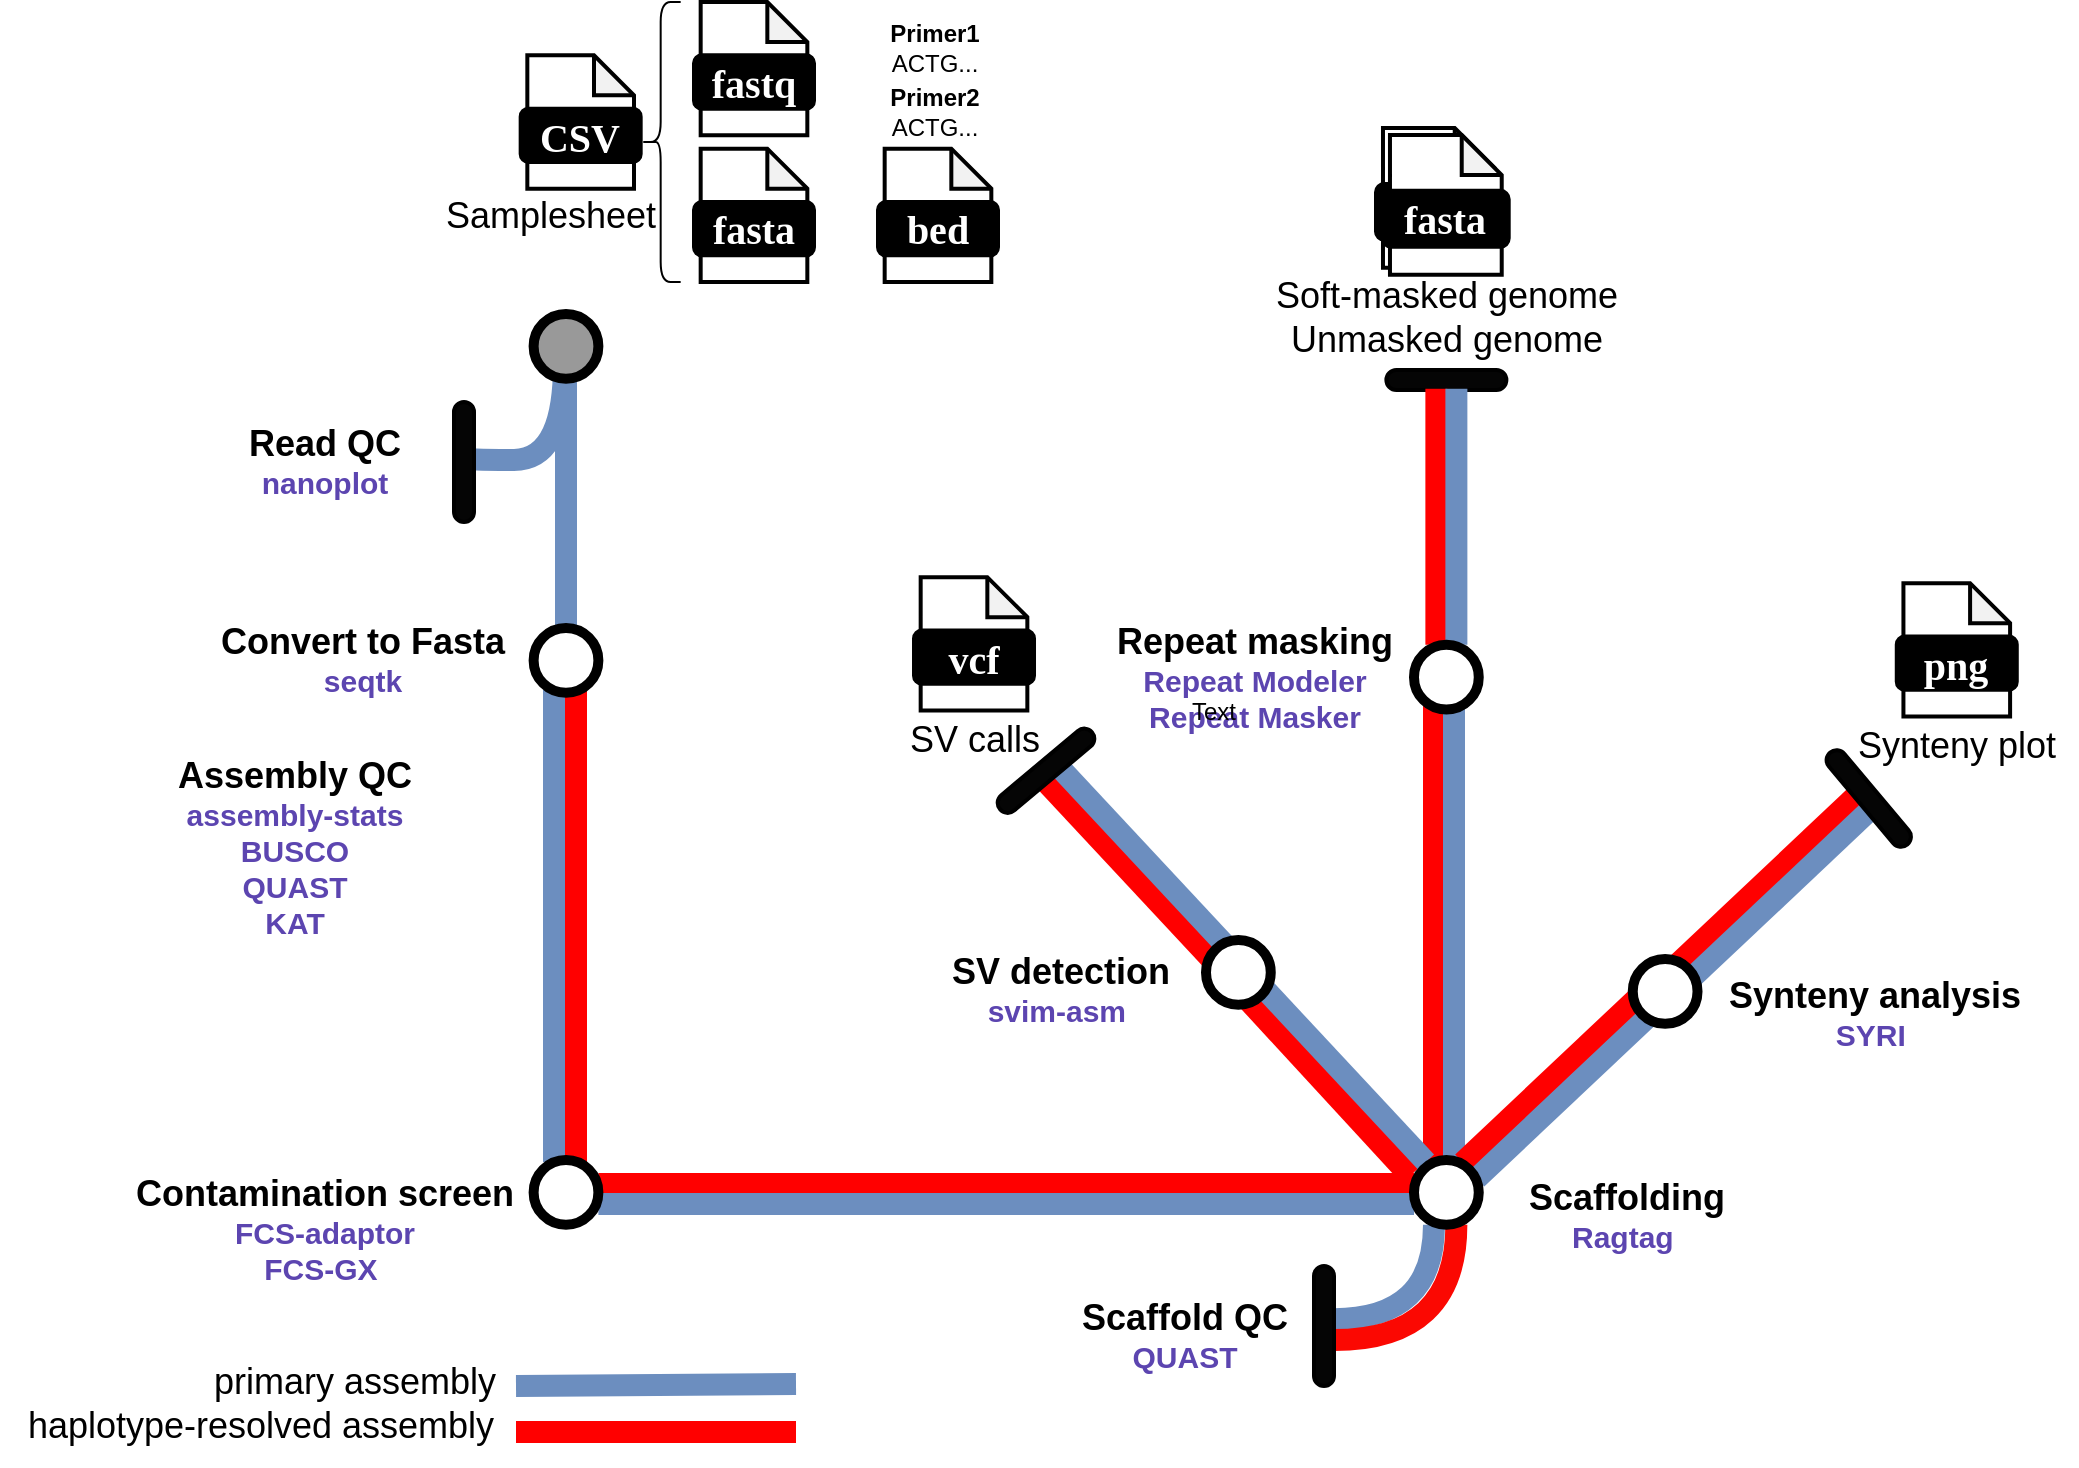 <mxfile version="24.8.6">
  <diagram name="Page-1" id="P_uiMSj8lN0pYwHUzH4j">
    <mxGraphModel dx="2098" dy="773" grid="1" gridSize="10" guides="1" tooltips="1" connect="1" arrows="1" fold="1" page="1" pageScale="1" pageWidth="850" pageHeight="1100" math="0" shadow="0">
      <root>
        <mxCell id="0" />
        <mxCell id="1" parent="0" />
        <mxCell id="v0_ueVVMDbjKfursdaX1-1" value="&lt;span style=&quot;font-size: 18px;&quot;&gt;&lt;b&gt;Convert to Fasta&lt;/b&gt;&lt;/span&gt;&lt;div&gt;&lt;b style=&quot;&quot;&gt;&lt;font color=&quot;#5c45b0&quot; style=&quot;font-size: 15px;&quot;&gt;seqtk&lt;/font&gt;&lt;/b&gt;&lt;/div&gt;" style="text;html=1;align=center;verticalAlign=middle;resizable=0;points=[];autosize=1;strokeColor=none;fillColor=none;" vertex="1" parent="1">
          <mxGeometry x="-91.19" y="424.19" width="170" height="50" as="geometry" />
        </mxCell>
        <mxCell id="v0_ueVVMDbjKfursdaX1-2" value="" style="endArrow=none;html=1;rounded=1;strokeWidth=11;fontSize=12;startSize=8;endSize=8;curved=1;exitX=0.5;exitY=1;exitDx=0;exitDy=0;fillColor=#dae8fc;strokeColor=#6c8ebf;movable=1;resizable=1;rotatable=1;deletable=1;editable=1;locked=0;connectable=1;" edge="1" parent="1">
          <mxGeometry width="50" height="50" relative="1" as="geometry">
            <mxPoint x="71" y="812" as="sourcePoint" />
            <mxPoint x="211" y="811" as="targetPoint" />
          </mxGeometry>
        </mxCell>
        <mxCell id="v0_ueVVMDbjKfursdaX1-3" value="" style="endArrow=none;html=1;rounded=1;strokeWidth=11;fontSize=12;startSize=8;endSize=8;curved=1;fillColor=#dae8fc;strokeColor=#FF0000;" edge="1" parent="1">
          <mxGeometry width="50" height="50" relative="1" as="geometry">
            <mxPoint x="211" y="835" as="sourcePoint" />
            <mxPoint x="71" y="835" as="targetPoint" />
          </mxGeometry>
        </mxCell>
        <mxCell id="v0_ueVVMDbjKfursdaX1-4" value="&lt;span style=&quot;font-size: 18px;&quot;&gt;primary assembly&lt;/span&gt;" style="text;html=1;align=center;verticalAlign=middle;resizable=0;points=[];autosize=1;strokeColor=none;fillColor=none;" vertex="1" parent="1">
          <mxGeometry x="-90" y="790" width="160" height="40" as="geometry" />
        </mxCell>
        <mxCell id="v0_ueVVMDbjKfursdaX1-5" value="&lt;span style=&quot;font-size: 18px;&quot;&gt;haplotype-resolved assembly&lt;/span&gt;" style="text;html=1;align=center;verticalAlign=middle;resizable=0;points=[];autosize=1;strokeColor=none;fillColor=none;container=0;flipH=0;" vertex="1" parent="1">
          <mxGeometry x="-187" y="812" width="260" height="40" as="geometry" />
        </mxCell>
        <mxCell id="v0_ueVVMDbjKfursdaX1-7" value="&lt;span style=&quot;font-size: 18px;&quot;&gt;&lt;b&gt;Assembly QC&lt;/b&gt;&lt;/span&gt;&lt;div&gt;&lt;b style=&quot;&quot;&gt;&lt;font color=&quot;#5c45b0&quot; style=&quot;font-size: 15px;&quot;&gt;assembly-stats&lt;/font&gt;&lt;/b&gt;&lt;/div&gt;&lt;div&gt;&lt;b style=&quot;&quot;&gt;&lt;font color=&quot;#5c45b0&quot; style=&quot;font-size: 15px;&quot;&gt;BUSCO&lt;/font&gt;&lt;/b&gt;&lt;/div&gt;&lt;div&gt;&lt;font color=&quot;#5c45b0&quot;&gt;&lt;span style=&quot;font-size: 15px;&quot;&gt;&lt;b&gt;QUAST&lt;/b&gt;&lt;/span&gt;&lt;/font&gt;&lt;/div&gt;&lt;div&gt;&lt;font color=&quot;#5c45b0&quot;&gt;&lt;span style=&quot;font-size: 15px;&quot;&gt;&lt;b&gt;KAT&lt;/b&gt;&lt;/span&gt;&lt;/font&gt;&lt;/div&gt;" style="text;html=1;align=center;verticalAlign=middle;resizable=0;points=[];autosize=1;strokeColor=none;fillColor=none;" vertex="1" parent="1">
          <mxGeometry x="-110" y="487.5" width="140" height="110" as="geometry" />
        </mxCell>
        <mxCell id="v0_ueVVMDbjKfursdaX1-8" value="" style="endArrow=none;html=1;rounded=1;strokeWidth=11;fontSize=12;startSize=8;endSize=8;curved=1;exitX=0.5;exitY=1;exitDx=0;exitDy=0;fillColor=#dae8fc;strokeColor=#6c8ebf;edgeStyle=orthogonalEdgeStyle;entryX=1;entryY=0.28;entryDx=0;entryDy=0;entryPerimeter=0;" edge="1" parent="1">
          <mxGeometry width="50" height="50" relative="1" as="geometry">
            <mxPoint x="95.0" y="300.81" as="sourcePoint" />
            <mxPoint x="45" y="348" as="targetPoint" />
            <Array as="points">
              <mxPoint x="95" y="349" />
            </Array>
          </mxGeometry>
        </mxCell>
        <mxCell id="v0_ueVVMDbjKfursdaX1-9" value="" style="rounded=1;whiteSpace=wrap;html=1;strokeWidth=2;arcSize=50;fillColor=#050505;" vertex="1" parent="1">
          <mxGeometry x="40" y="320" width="10" height="60" as="geometry" />
        </mxCell>
        <mxCell id="v0_ueVVMDbjKfursdaX1-10" value="&lt;span style=&quot;font-size: 18px;&quot;&gt;&lt;b&gt;Read QC&lt;/b&gt;&lt;/span&gt;&lt;br&gt;&lt;div&gt;&lt;font color=&quot;#5c45b0&quot;&gt;&lt;span style=&quot;font-size: 15px;&quot;&gt;&lt;b&gt;nanoplot&lt;/b&gt;&lt;/span&gt;&lt;/font&gt;&lt;/div&gt;" style="text;html=1;align=center;verticalAlign=middle;resizable=0;points=[];autosize=1;strokeColor=none;fillColor=none;" vertex="1" parent="1">
          <mxGeometry x="-75" y="325" width="100" height="50" as="geometry" />
        </mxCell>
        <mxCell id="v0_ueVVMDbjKfursdaX1-11" value="&lt;span style=&quot;font-size: 18px;&quot;&gt;&lt;b&gt;Contamination screen&lt;/b&gt;&lt;/span&gt;&lt;br&gt;&lt;div&gt;&lt;b style=&quot;&quot;&gt;&lt;font color=&quot;#5c45b0&quot; style=&quot;font-size: 15px;&quot;&gt;FCS-adaptor&lt;/font&gt;&lt;/b&gt;&lt;/div&gt;&lt;div&gt;&lt;b style=&quot;&quot;&gt;&lt;font color=&quot;#5c45b0&quot; style=&quot;font-size: 15px;&quot;&gt;FCS-GX&amp;nbsp;&lt;/font&gt;&lt;/b&gt;&lt;/div&gt;" style="text;html=1;align=center;verticalAlign=middle;resizable=0;points=[];autosize=1;strokeColor=none;fillColor=none;" vertex="1" parent="1">
          <mxGeometry x="-130.19" y="699" width="210" height="70" as="geometry" />
        </mxCell>
        <mxCell id="v0_ueVVMDbjKfursdaX1-13" value="&lt;span style=&quot;font-size: 18px;&quot;&gt;&lt;b&gt;Scaffolding&lt;/b&gt;&lt;/span&gt;&lt;br&gt;&lt;div&gt;&lt;b style=&quot;background-color: initial;&quot;&gt;&lt;font color=&quot;#5c45b0&quot; style=&quot;font-size: 15px;&quot;&gt;Ragtag&amp;nbsp;&lt;/font&gt;&lt;/b&gt;&lt;/div&gt;" style="text;html=1;align=center;verticalAlign=middle;resizable=0;points=[];autosize=1;strokeColor=none;fillColor=none;" vertex="1" parent="1">
          <mxGeometry x="566.35" y="702" width="120" height="50" as="geometry" />
        </mxCell>
        <mxCell id="v0_ueVVMDbjKfursdaX1-14" value="" style="endArrow=none;html=1;rounded=1;strokeWidth=11;fontSize=12;startSize=8;endSize=8;curved=1;exitX=0.5;exitY=1;exitDx=0;exitDy=0;fillColor=#dae8fc;strokeColor=#6c8ebf;edgeStyle=orthogonalEdgeStyle;entryX=1;entryY=0.28;entryDx=0;entryDy=0;entryPerimeter=0;" edge="1" parent="1">
          <mxGeometry width="50" height="50" relative="1" as="geometry">
            <mxPoint x="530.0" y="731.38" as="sourcePoint" />
            <mxPoint x="480" y="778.57" as="targetPoint" />
            <Array as="points">
              <mxPoint x="530" y="779.57" />
            </Array>
          </mxGeometry>
        </mxCell>
        <mxCell id="v0_ueVVMDbjKfursdaX1-15" value="" style="endArrow=none;html=1;rounded=1;strokeWidth=11;fontSize=12;startSize=8;endSize=8;curved=1;exitX=0.5;exitY=1;exitDx=0;exitDy=0;fillColor=#dae8fc;strokeColor=#fb0802;edgeStyle=orthogonalEdgeStyle;" edge="1" parent="1">
          <mxGeometry width="50" height="50" relative="1" as="geometry">
            <mxPoint x="541.18" y="731.38" as="sourcePoint" />
            <mxPoint x="480" y="789" as="targetPoint" />
            <Array as="points">
              <mxPoint x="541" y="789" />
            </Array>
          </mxGeometry>
        </mxCell>
        <mxCell id="v0_ueVVMDbjKfursdaX1-16" value="" style="rounded=1;whiteSpace=wrap;html=1;strokeWidth=2;arcSize=50;fillColor=#050505;" vertex="1" parent="1">
          <mxGeometry x="470" y="752" width="10" height="60" as="geometry" />
        </mxCell>
        <mxCell id="v0_ueVVMDbjKfursdaX1-17" value="&lt;span style=&quot;font-size: 18px;&quot;&gt;&lt;b&gt;Scaffold QC&lt;/b&gt;&lt;/span&gt;&lt;br&gt;&lt;div&gt;&lt;font color=&quot;#5c45b0&quot;&gt;&lt;span style=&quot;font-size: 15px;&quot;&gt;&lt;b&gt;QUAST&lt;/b&gt;&lt;/span&gt;&lt;/font&gt;&lt;/div&gt;" style="text;html=1;align=center;verticalAlign=middle;resizable=0;points=[];autosize=1;strokeColor=none;fillColor=none;" vertex="1" parent="1">
          <mxGeometry x="340" y="762" width="130" height="50" as="geometry" />
        </mxCell>
        <mxCell id="v0_ueVVMDbjKfursdaX1-18" value="" style="endArrow=none;html=1;rounded=1;strokeWidth=11;fontSize=12;startSize=8;endSize=8;curved=1;exitX=0.5;exitY=1;exitDx=0;exitDy=0;fillColor=#dae8fc;strokeColor=#6c8ebf;" edge="1" parent="1" target="v0_ueVVMDbjKfursdaX1-75">
          <mxGeometry width="50" height="50" relative="1" as="geometry">
            <mxPoint x="96.0" y="300" as="sourcePoint" />
            <mxPoint x="96" y="640" as="targetPoint" />
          </mxGeometry>
        </mxCell>
        <mxCell id="v0_ueVVMDbjKfursdaX1-19" value="" style="endArrow=none;html=1;rounded=1;strokeWidth=11;fontSize=12;startSize=8;endSize=8;curved=1;exitX=0.5;exitY=1;exitDx=0;exitDy=0;fillColor=#dae8fc;strokeColor=#FF0000;" edge="1" parent="1">
          <mxGeometry width="50" height="50" relative="1" as="geometry">
            <mxPoint x="112.19" y="711" as="sourcePoint" />
            <mxPoint x="520" y="711" as="targetPoint" />
          </mxGeometry>
        </mxCell>
        <mxCell id="v0_ueVVMDbjKfursdaX1-20" value="" style="endArrow=none;html=1;rounded=1;strokeWidth=11;fontSize=12;startSize=8;endSize=8;curved=1;exitX=0.5;exitY=1;exitDx=0;exitDy=0;fillColor=#dae8fc;strokeColor=#6c8ebf;" edge="1" parent="1">
          <mxGeometry width="50" height="50" relative="1" as="geometry">
            <mxPoint x="112.19" y="721" as="sourcePoint" />
            <mxPoint x="520" y="721" as="targetPoint" />
          </mxGeometry>
        </mxCell>
        <mxCell id="v0_ueVVMDbjKfursdaX1-21" value="" style="group" vertex="1" connectable="0" parent="1">
          <mxGeometry x="60" y="120" width="160" height="140" as="geometry" />
        </mxCell>
        <mxCell id="v0_ueVVMDbjKfursdaX1-22" value="" style="group" vertex="1" connectable="0" parent="v0_ueVVMDbjKfursdaX1-21">
          <mxGeometry x="13.333" y="26.667" width="60" height="66.667" as="geometry" />
        </mxCell>
        <mxCell id="v0_ueVVMDbjKfursdaX1-23" value="" style="shape=note;whiteSpace=wrap;html=1;backgroundOutline=1;darkOpacity=0.05;rounded=1;size=20;strokeWidth=2;" vertex="1" parent="v0_ueVVMDbjKfursdaX1-22">
          <mxGeometry x="3.333" width="53.333" height="66.667" as="geometry" />
        </mxCell>
        <mxCell id="v0_ueVVMDbjKfursdaX1-24" value="&lt;font data-font-src=&quot;https://fonts.googleapis.com/css?family=Maven+Pro&quot; face=&quot;Maven Pro&quot; color=&quot;#ffffff&quot;&gt;&lt;b&gt;&lt;font style=&quot;font-size: 20px;&quot;&gt;CSV&lt;/font&gt;&lt;/b&gt;&lt;/font&gt;" style="rounded=1;whiteSpace=wrap;html=1;strokeWidth=2;fillColor=#000000;" vertex="1" parent="v0_ueVVMDbjKfursdaX1-22">
          <mxGeometry y="26.667" width="60" height="26.667" as="geometry" />
        </mxCell>
        <mxCell id="v0_ueVVMDbjKfursdaX1-25" value="&lt;font style=&quot;font-size: 18px;&quot; face=&quot;Helvetica&quot;&gt;Samplesheet&lt;/font&gt;" style="text;html=1;align=center;verticalAlign=middle;resizable=0;points=[];autosize=1;strokeColor=none;fillColor=none;" vertex="1" parent="v0_ueVVMDbjKfursdaX1-21">
          <mxGeometry x="-36.67" y="86.663" width="130" height="40" as="geometry" />
        </mxCell>
        <mxCell id="v0_ueVVMDbjKfursdaX1-26" value="" style="group" vertex="1" connectable="0" parent="v0_ueVVMDbjKfursdaX1-21">
          <mxGeometry x="100" width="60" height="66.667" as="geometry" />
        </mxCell>
        <mxCell id="v0_ueVVMDbjKfursdaX1-27" value="" style="shape=note;whiteSpace=wrap;html=1;backgroundOutline=1;darkOpacity=0.05;rounded=1;size=20;strokeWidth=2;" vertex="1" parent="v0_ueVVMDbjKfursdaX1-26">
          <mxGeometry x="3.333" width="53.333" height="66.667" as="geometry" />
        </mxCell>
        <mxCell id="v0_ueVVMDbjKfursdaX1-28" value="&lt;font data-font-src=&quot;https://fonts.googleapis.com/css?family=Maven+Pro&quot; face=&quot;Maven Pro&quot; color=&quot;#ffffff&quot;&gt;&lt;b&gt;&lt;font style=&quot;font-size: 20px;&quot;&gt;fastq&lt;/font&gt;&lt;/b&gt;&lt;/font&gt;" style="rounded=1;whiteSpace=wrap;html=1;strokeWidth=2;fillColor=#000000;" vertex="1" parent="v0_ueVVMDbjKfursdaX1-26">
          <mxGeometry y="26.667" width="60" height="26.667" as="geometry" />
        </mxCell>
        <mxCell id="v0_ueVVMDbjKfursdaX1-29" value="" style="group" vertex="1" connectable="0" parent="v0_ueVVMDbjKfursdaX1-21">
          <mxGeometry x="100" y="73.333" width="60" height="66.667" as="geometry" />
        </mxCell>
        <mxCell id="v0_ueVVMDbjKfursdaX1-30" value="" style="shape=note;whiteSpace=wrap;html=1;backgroundOutline=1;darkOpacity=0.05;rounded=1;size=20;strokeWidth=2;" vertex="1" parent="v0_ueVVMDbjKfursdaX1-29">
          <mxGeometry x="3.333" width="53.333" height="66.667" as="geometry" />
        </mxCell>
        <mxCell id="v0_ueVVMDbjKfursdaX1-31" value="&lt;font data-font-src=&quot;https://fonts.googleapis.com/css?family=Maven+Pro&quot; face=&quot;Maven Pro&quot; color=&quot;#ffffff&quot;&gt;&lt;b&gt;&lt;font style=&quot;font-size: 20px;&quot;&gt;fasta&lt;/font&gt;&lt;/b&gt;&lt;/font&gt;" style="rounded=1;whiteSpace=wrap;html=1;strokeWidth=2;fillColor=#000000;" vertex="1" parent="v0_ueVVMDbjKfursdaX1-29">
          <mxGeometry y="26.667" width="60" height="26.667" as="geometry" />
        </mxCell>
        <mxCell id="v0_ueVVMDbjKfursdaX1-32" value="" style="shape=curlyBracket;whiteSpace=wrap;html=1;rounded=1;labelPosition=left;verticalLabelPosition=middle;align=right;verticalAlign=middle;size=0.5;" vertex="1" parent="v0_ueVVMDbjKfursdaX1-21">
          <mxGeometry x="73.333" width="20" height="140" as="geometry" />
        </mxCell>
        <mxCell id="v0_ueVVMDbjKfursdaX1-84" value="" style="group" vertex="1" connectable="0" parent="v0_ueVVMDbjKfursdaX1-21">
          <mxGeometry x="192" y="73.333" width="60" height="66.667" as="geometry" />
        </mxCell>
        <mxCell id="v0_ueVVMDbjKfursdaX1-85" value="" style="shape=note;whiteSpace=wrap;html=1;backgroundOutline=1;darkOpacity=0.05;rounded=1;size=20;strokeWidth=2;" vertex="1" parent="v0_ueVVMDbjKfursdaX1-84">
          <mxGeometry x="3.333" width="53.333" height="66.667" as="geometry" />
        </mxCell>
        <mxCell id="v0_ueVVMDbjKfursdaX1-86" value="&lt;font data-font-src=&quot;https://fonts.googleapis.com/css?family=Maven+Pro&quot; face=&quot;Maven Pro&quot; color=&quot;#ffffff&quot;&gt;&lt;b&gt;&lt;font style=&quot;font-size: 20px;&quot;&gt;bed&lt;/font&gt;&lt;/b&gt;&lt;/font&gt;" style="rounded=1;whiteSpace=wrap;html=1;strokeWidth=2;fillColor=#000000;" vertex="1" parent="v0_ueVVMDbjKfursdaX1-84">
          <mxGeometry y="26.667" width="60" height="26.667" as="geometry" />
        </mxCell>
        <mxCell id="v0_ueVVMDbjKfursdaX1-33" value="&lt;span style=&quot;font-size: 18px;&quot;&gt;&lt;b&gt;Synteny analysis&lt;/b&gt;&lt;/span&gt;&lt;br&gt;&lt;div&gt;&lt;b style=&quot;background-color: initial;&quot;&gt;&lt;font color=&quot;#5c45b0&quot; style=&quot;font-size: 15px;&quot;&gt;SYRI&amp;nbsp;&lt;/font&gt;&lt;/b&gt;&lt;/div&gt;" style="text;html=1;align=center;verticalAlign=middle;resizable=0;points=[];autosize=1;strokeColor=none;fillColor=none;" vertex="1" parent="1">
          <mxGeometry x="664.76" y="600.54" width="170" height="50" as="geometry" />
        </mxCell>
        <mxCell id="v0_ueVVMDbjKfursdaX1-34" value="" style="endArrow=none;html=1;rounded=1;strokeWidth=11;fontSize=12;startSize=8;endSize=8;curved=1;fillColor=#dae8fc;strokeColor=#FF0000;" edge="1" parent="1">
          <mxGeometry width="50" height="50" relative="1" as="geometry">
            <mxPoint x="530" y="699" as="sourcePoint" />
            <mxPoint x="530" y="469" as="targetPoint" />
          </mxGeometry>
        </mxCell>
        <mxCell id="v0_ueVVMDbjKfursdaX1-35" value="" style="endArrow=none;html=1;rounded=1;strokeWidth=11;fontSize=12;startSize=8;endSize=8;curved=1;fillColor=#dae8fc;strokeColor=#6c8ebf;" edge="1" parent="1">
          <mxGeometry width="50" height="50" relative="1" as="geometry">
            <mxPoint x="540" y="699" as="sourcePoint" />
            <mxPoint x="540" y="469" as="targetPoint" />
          </mxGeometry>
        </mxCell>
        <mxCell id="v0_ueVVMDbjKfursdaX1-36" value="" style="rounded=1;whiteSpace=wrap;html=1;strokeWidth=2;arcSize=50;fillColor=#050505;rotation=-90;" vertex="1" parent="1">
          <mxGeometry x="531.19" y="279" width="10" height="60" as="geometry" />
        </mxCell>
        <mxCell id="v0_ueVVMDbjKfursdaX1-37" value="&lt;span style=&quot;font-size: 18px;&quot;&gt;Soft-masked genome&lt;/span&gt;&lt;div&gt;&lt;span style=&quot;font-size: 18px;&quot;&gt;Unmasked genome&lt;/span&gt;&lt;/div&gt;" style="text;html=1;align=center;verticalAlign=middle;resizable=0;points=[];autosize=1;strokeColor=none;fillColor=none;" vertex="1" parent="1">
          <mxGeometry x="441.19" y="248.34" width="190" height="60" as="geometry" />
        </mxCell>
        <mxCell id="v0_ueVVMDbjKfursdaX1-38" value="" style="endArrow=none;html=1;rounded=1;strokeWidth=11;fontSize=12;startSize=8;endSize=8;curved=1;exitX=0.5;exitY=1;exitDx=0;exitDy=0;fillColor=#dae8fc;strokeColor=#FF0000;" edge="1" parent="1">
          <mxGeometry width="50" height="50" relative="1" as="geometry">
            <mxPoint x="544.38" y="700.23" as="sourcePoint" />
            <mxPoint x="632.38" y="617.23" as="targetPoint" />
          </mxGeometry>
        </mxCell>
        <mxCell id="v0_ueVVMDbjKfursdaX1-39" value="" style="endArrow=none;html=1;rounded=1;strokeWidth=11;fontSize=12;startSize=8;endSize=8;curved=1;exitX=0.5;exitY=1;exitDx=0;exitDy=0;fillColor=#dae8fc;strokeColor=#FF0000;" edge="1" parent="1">
          <mxGeometry width="50" height="50" relative="1" as="geometry">
            <mxPoint x="652.38" y="600.54" as="sourcePoint" />
            <mxPoint x="740.38" y="517.54" as="targetPoint" />
          </mxGeometry>
        </mxCell>
        <mxCell id="v0_ueVVMDbjKfursdaX1-40" value="" style="endArrow=none;html=1;rounded=1;strokeWidth=11;fontSize=12;startSize=8;endSize=8;curved=1;exitX=0.5;exitY=1;exitDx=0;exitDy=0;fillColor=#dae8fc;strokeColor=#6c8ebf;" edge="1" parent="1">
          <mxGeometry width="50" height="50" relative="1" as="geometry">
            <mxPoint x="551.38" y="708.23" as="sourcePoint" />
            <mxPoint x="639.38" y="625.23" as="targetPoint" />
          </mxGeometry>
        </mxCell>
        <mxCell id="v0_ueVVMDbjKfursdaX1-41" value="" style="endArrow=none;html=1;rounded=1;strokeWidth=11;fontSize=12;startSize=8;endSize=8;curved=1;exitX=0.5;exitY=1;exitDx=0;exitDy=0;fillColor=#dae8fc;strokeColor=#6c8ebf;" edge="1" parent="1">
          <mxGeometry width="50" height="50" relative="1" as="geometry">
            <mxPoint x="658.38" y="608.54" as="sourcePoint" />
            <mxPoint x="746.38" y="525.54" as="targetPoint" />
          </mxGeometry>
        </mxCell>
        <mxCell id="v0_ueVVMDbjKfursdaX1-42" value="" style="rounded=1;whiteSpace=wrap;html=1;strokeWidth=2;arcSize=50;fillColor=#050505;rotation=-40;" vertex="1" parent="1">
          <mxGeometry x="742.38" y="488.23" width="10" height="60" as="geometry" />
        </mxCell>
        <mxCell id="v0_ueVVMDbjKfursdaX1-43" value="" style="ellipse;whiteSpace=wrap;html=1;aspect=fixed;rounded=1;rotation=0;strokeWidth=5;" vertex="1" parent="1">
          <mxGeometry x="629.38" y="598.539" width="32.381" height="32.381" as="geometry" />
        </mxCell>
        <mxCell id="v0_ueVVMDbjKfursdaX1-44" value="&lt;span style=&quot;font-size: 18px;&quot;&gt;Synteny plot&lt;/span&gt;" style="text;html=1;align=center;verticalAlign=middle;resizable=0;points=[];autosize=1;strokeColor=none;fillColor=none;" vertex="1" parent="1">
          <mxGeometry x="731.38" y="472.19" width="120" height="40" as="geometry" />
        </mxCell>
        <mxCell id="v0_ueVVMDbjKfursdaX1-45" value="" style="group" vertex="1" connectable="0" parent="1">
          <mxGeometry x="761.383" y="410.567" width="60" height="66.667" as="geometry" />
        </mxCell>
        <mxCell id="v0_ueVVMDbjKfursdaX1-46" value="" style="shape=note;whiteSpace=wrap;html=1;backgroundOutline=1;darkOpacity=0.05;rounded=1;size=20;strokeWidth=2;" vertex="1" parent="v0_ueVVMDbjKfursdaX1-45">
          <mxGeometry x="3.333" width="53.333" height="66.667" as="geometry" />
        </mxCell>
        <mxCell id="v0_ueVVMDbjKfursdaX1-47" value="&lt;font data-font-src=&quot;https://fonts.googleapis.com/css?family=Maven+Pro&quot; face=&quot;Maven Pro&quot; color=&quot;#ffffff&quot;&gt;&lt;b&gt;&lt;font style=&quot;font-size: 20px;&quot;&gt;png&lt;/font&gt;&lt;/b&gt;&lt;/font&gt;" style="rounded=1;whiteSpace=wrap;html=1;strokeWidth=2;fillColor=#000000;" vertex="1" parent="v0_ueVVMDbjKfursdaX1-45">
          <mxGeometry y="26.667" width="60" height="26.667" as="geometry" />
        </mxCell>
        <mxCell id="v0_ueVVMDbjKfursdaX1-48" value="" style="endArrow=none;html=1;rounded=1;strokeWidth=11;fontSize=12;startSize=8;endSize=8;curved=1;exitX=0.5;exitY=1;exitDx=0;exitDy=0;fillColor=#dae8fc;strokeColor=#FF0000;" edge="1" parent="1">
          <mxGeometry width="50" height="50" relative="1" as="geometry">
            <mxPoint x="531.19" y="441.38" as="sourcePoint" />
            <mxPoint x="531.19" y="313.38" as="targetPoint" />
          </mxGeometry>
        </mxCell>
        <mxCell id="v0_ueVVMDbjKfursdaX1-49" value="" style="endArrow=none;html=1;rounded=1;strokeWidth=11;fontSize=12;startSize=8;endSize=8;curved=1;exitX=0.5;exitY=1;exitDx=0;exitDy=0;fillColor=#dae8fc;strokeColor=#6c8ebf;" edge="1" parent="1">
          <mxGeometry width="50" height="50" relative="1" as="geometry">
            <mxPoint x="541.19" y="441.38" as="sourcePoint" />
            <mxPoint x="541.19" y="313.38" as="targetPoint" />
          </mxGeometry>
        </mxCell>
        <mxCell id="v0_ueVVMDbjKfursdaX1-50" value="" style="ellipse;whiteSpace=wrap;html=1;aspect=fixed;rounded=1;rotation=0;strokeWidth=5;" vertex="1" parent="1">
          <mxGeometry x="520" y="441.379" width="32.381" height="32.381" as="geometry" />
        </mxCell>
        <mxCell id="v0_ueVVMDbjKfursdaX1-51" value="&lt;span style=&quot;font-size: 18px;&quot;&gt;&lt;b&gt;Repeat masking&lt;/b&gt;&lt;/span&gt;&lt;br&gt;&lt;div&gt;&lt;font color=&quot;#5c45b0&quot;&gt;&lt;span style=&quot;font-size: 15px;&quot;&gt;&lt;b&gt;Repeat Modeler&lt;/b&gt;&lt;/span&gt;&lt;/font&gt;&lt;/div&gt;&lt;div&gt;&lt;font color=&quot;#5c45b0&quot;&gt;&lt;span style=&quot;font-size: 15px;&quot;&gt;&lt;b&gt;Repeat Masker&lt;/b&gt;&lt;/span&gt;&lt;/font&gt;&lt;/div&gt;" style="text;html=1;align=center;verticalAlign=middle;resizable=0;points=[];autosize=1;strokeColor=none;fillColor=none;" vertex="1" parent="1">
          <mxGeometry x="360" y="422.57" width="160" height="70" as="geometry" />
        </mxCell>
        <mxCell id="v0_ueVVMDbjKfursdaX1-52" value="" style="group" vertex="1" connectable="0" parent="1">
          <mxGeometry x="501" y="183" width="66.35" height="73.34" as="geometry" />
        </mxCell>
        <mxCell id="v0_ueVVMDbjKfursdaX1-53" value="" style="shape=note;whiteSpace=wrap;html=1;backgroundOutline=1;darkOpacity=0.05;rounded=1;size=20;strokeWidth=2;" vertex="1" parent="v0_ueVVMDbjKfursdaX1-52">
          <mxGeometry x="3.492" width="55.874" height="69.848" as="geometry" />
        </mxCell>
        <mxCell id="v0_ueVVMDbjKfursdaX1-54" value="&lt;font data-font-src=&quot;https://fonts.googleapis.com/css?family=Maven+Pro&quot; face=&quot;Maven Pro&quot; color=&quot;#ffffff&quot;&gt;&lt;b&gt;&lt;font style=&quot;font-size: 20px;&quot;&gt;Fastq&lt;/font&gt;&lt;/b&gt;&lt;/font&gt;" style="rounded=1;whiteSpace=wrap;html=1;strokeWidth=2;fillColor=#000000;" vertex="1" parent="v0_ueVVMDbjKfursdaX1-52">
          <mxGeometry y="27.939" width="62.858" height="27.939" as="geometry" />
        </mxCell>
        <mxCell id="v0_ueVVMDbjKfursdaX1-55" value="" style="shape=note;whiteSpace=wrap;html=1;backgroundOutline=1;darkOpacity=0.05;rounded=1;size=20;strokeWidth=2;" vertex="1" parent="v0_ueVVMDbjKfursdaX1-52">
          <mxGeometry x="6.984" y="3.492" width="55.874" height="69.848" as="geometry" />
        </mxCell>
        <mxCell id="v0_ueVVMDbjKfursdaX1-56" value="&lt;font data-font-src=&quot;https://fonts.googleapis.com/css?family=Maven+Pro&quot; face=&quot;Maven Pro&quot; color=&quot;#ffffff&quot;&gt;&lt;b&gt;&lt;font style=&quot;font-size: 20px;&quot;&gt;fasta&lt;/font&gt;&lt;/b&gt;&lt;/font&gt;" style="rounded=1;whiteSpace=wrap;html=1;strokeWidth=2;fillColor=#000000;" vertex="1" parent="v0_ueVVMDbjKfursdaX1-52">
          <mxGeometry x="3.492" y="31.431" width="62.858" height="27.939" as="geometry" />
        </mxCell>
        <mxCell id="v0_ueVVMDbjKfursdaX1-57" value="" style="endArrow=none;html=1;rounded=1;strokeWidth=11;fontSize=12;startSize=8;endSize=8;curved=1;exitX=0.5;exitY=1;exitDx=0;exitDy=0;fillColor=#dae8fc;strokeColor=#6c8ebf;" edge="1" parent="1">
          <mxGeometry width="50" height="50" relative="1" as="geometry">
            <mxPoint x="90" y="464" as="sourcePoint" />
            <mxPoint x="90" y="700" as="targetPoint" />
          </mxGeometry>
        </mxCell>
        <mxCell id="v0_ueVVMDbjKfursdaX1-58" value="" style="endArrow=none;html=1;rounded=1;strokeWidth=11;fontSize=12;startSize=8;endSize=8;curved=1;exitX=0.5;exitY=1;exitDx=0;exitDy=0;fillColor=#dae8fc;strokeColor=#FF0000;" edge="1" parent="1">
          <mxGeometry width="50" height="50" relative="1" as="geometry">
            <mxPoint x="101" y="464" as="sourcePoint" />
            <mxPoint x="101" y="700" as="targetPoint" />
          </mxGeometry>
        </mxCell>
        <mxCell id="v0_ueVVMDbjKfursdaX1-61" value="" style="ellipse;whiteSpace=wrap;html=1;aspect=fixed;rounded=1;rotation=0;strokeWidth=5;" vertex="1" parent="1">
          <mxGeometry x="79.81" y="698.999" width="32.381" height="32.381" as="geometry" />
        </mxCell>
        <mxCell id="v0_ueVVMDbjKfursdaX1-62" value="" style="group;rotation=-90;" vertex="1" connectable="0" parent="1">
          <mxGeometry x="330" y="510.0" width="202" height="190.69" as="geometry" />
        </mxCell>
        <mxCell id="v0_ueVVMDbjKfursdaX1-63" value="" style="endArrow=none;html=1;rounded=1;strokeWidth=11;fontSize=12;startSize=8;endSize=8;curved=1;exitX=0.5;exitY=1;exitDx=0;exitDy=0;fillColor=#dae8fc;strokeColor=#FF0000;" edge="1" parent="v0_ueVVMDbjKfursdaX1-62">
          <mxGeometry width="50" height="50" relative="1" as="geometry">
            <mxPoint x="188" y="197" as="sourcePoint" />
            <mxPoint x="106" y="108" as="targetPoint" />
          </mxGeometry>
        </mxCell>
        <mxCell id="v0_ueVVMDbjKfursdaX1-64" value="" style="endArrow=none;html=1;rounded=1;strokeWidth=11;fontSize=12;startSize=8;endSize=8;curved=1;exitX=0.5;exitY=1;exitDx=0;exitDy=0;fillColor=#dae8fc;strokeColor=#FF0000;" edge="1" parent="v0_ueVVMDbjKfursdaX1-62">
          <mxGeometry width="50" height="50" relative="1" as="geometry">
            <mxPoint x="89" y="89" as="sourcePoint" />
            <mxPoint x="6" as="targetPoint" />
          </mxGeometry>
        </mxCell>
        <mxCell id="v0_ueVVMDbjKfursdaX1-65" value="" style="endArrow=none;html=1;rounded=1;strokeWidth=11;fontSize=12;startSize=8;endSize=8;curved=1;exitX=0.5;exitY=1;exitDx=0;exitDy=0;fillColor=#dae8fc;strokeColor=#6c8ebf;" edge="1" parent="v0_ueVVMDbjKfursdaX1-62">
          <mxGeometry width="50" height="50" relative="1" as="geometry">
            <mxPoint x="196" y="190" as="sourcePoint" />
            <mxPoint x="113" y="101" as="targetPoint" />
          </mxGeometry>
        </mxCell>
        <mxCell id="v0_ueVVMDbjKfursdaX1-66" value="" style="endArrow=none;html=1;rounded=1;strokeWidth=11;fontSize=12;startSize=8;endSize=8;curved=1;exitX=0.5;exitY=1;exitDx=0;exitDy=0;fillColor=#dae8fc;strokeColor=#6c8ebf;" edge="1" parent="v0_ueVVMDbjKfursdaX1-62">
          <mxGeometry width="50" height="50" relative="1" as="geometry">
            <mxPoint x="97" y="83" as="sourcePoint" />
            <mxPoint x="14" y="-6" as="targetPoint" />
          </mxGeometry>
        </mxCell>
        <mxCell id="v0_ueVVMDbjKfursdaX1-67" value="" style="ellipse;whiteSpace=wrap;html=1;aspect=fixed;rounded=1;rotation=-90;strokeWidth=5;" vertex="1" parent="v0_ueVVMDbjKfursdaX1-62">
          <mxGeometry x="86" y="79" width="32.381" height="32.381" as="geometry" />
        </mxCell>
        <mxCell id="v0_ueVVMDbjKfursdaX1-68" value="&lt;span style=&quot;font-size: 18px;&quot;&gt;&lt;b&gt;SV detection&lt;/b&gt;&lt;/span&gt;&lt;br&gt;&lt;div&gt;&lt;b style=&quot;background-color: initial;&quot;&gt;&lt;font color=&quot;#5c45b0&quot; style=&quot;font-size: 15px;&quot;&gt;svim-asm&amp;nbsp;&lt;/font&gt;&lt;/b&gt;&lt;/div&gt;" style="text;html=1;align=center;verticalAlign=middle;resizable=0;points=[];autosize=1;strokeColor=none;fillColor=none;" vertex="1" parent="v0_ueVVMDbjKfursdaX1-62">
          <mxGeometry x="-52" y="79.0" width="130" height="50" as="geometry" />
        </mxCell>
        <mxCell id="v0_ueVVMDbjKfursdaX1-69" value="" style="ellipse;whiteSpace=wrap;html=1;aspect=fixed;rounded=1;rotation=0;strokeWidth=5;" vertex="1" parent="1">
          <mxGeometry x="520" y="698.999" width="32.381" height="32.381" as="geometry" />
        </mxCell>
        <mxCell id="v0_ueVVMDbjKfursdaX1-70" value="" style="group" vertex="1" connectable="0" parent="1">
          <mxGeometry x="270.003" y="420.567" width="74.997" height="99.433" as="geometry" />
        </mxCell>
        <mxCell id="v0_ueVVMDbjKfursdaX1-71" value="" style="shape=note;whiteSpace=wrap;html=1;backgroundOutline=1;darkOpacity=0.05;rounded=1;size=20;strokeWidth=2;" vertex="1" parent="v0_ueVVMDbjKfursdaX1-70">
          <mxGeometry x="3.333" y="-13" width="53.333" height="66.667" as="geometry" />
        </mxCell>
        <mxCell id="v0_ueVVMDbjKfursdaX1-72" value="&lt;font data-font-src=&quot;https://fonts.googleapis.com/css?family=Maven+Pro&quot; face=&quot;Maven Pro&quot; color=&quot;#ffffff&quot;&gt;&lt;b&gt;&lt;font style=&quot;font-size: 20px;&quot;&gt;vcf&lt;/font&gt;&lt;/b&gt;&lt;/font&gt;" style="rounded=1;whiteSpace=wrap;html=1;strokeWidth=2;fillColor=#000000;" vertex="1" parent="v0_ueVVMDbjKfursdaX1-70">
          <mxGeometry y="13.667" width="60" height="26.667" as="geometry" />
        </mxCell>
        <mxCell id="v0_ueVVMDbjKfursdaX1-73" value="&lt;span style=&quot;font-size: 18px;&quot;&gt;SV calls&lt;/span&gt;" style="text;html=1;align=center;verticalAlign=middle;resizable=0;points=[];autosize=1;strokeColor=none;fillColor=none;" vertex="1" parent="v0_ueVVMDbjKfursdaX1-70">
          <mxGeometry x="-15.003" y="48.433" width="90" height="40" as="geometry" />
        </mxCell>
        <mxCell id="v0_ueVVMDbjKfursdaX1-74" value="" style="rounded=1;whiteSpace=wrap;html=1;strokeWidth=2;arcSize=50;fillColor=#050505;rotation=-130;" vertex="1" parent="1">
          <mxGeometry x="331.0" y="474.38" width="10" height="60" as="geometry" />
        </mxCell>
        <mxCell id="v0_ueVVMDbjKfursdaX1-75" value="" style="ellipse;whiteSpace=wrap;html=1;aspect=fixed;rounded=1;rotation=0;strokeWidth=5;" vertex="1" parent="1">
          <mxGeometry x="79.81" y="432.999" width="32.381" height="32.381" as="geometry" />
        </mxCell>
        <mxCell id="v0_ueVVMDbjKfursdaX1-76" value="" style="ellipse;whiteSpace=wrap;html=1;aspect=fixed;rounded=1;rotation=0;strokeWidth=5;fillColor=#999999;" vertex="1" parent="1">
          <mxGeometry x="79.81" y="275.959" width="32.381" height="32.381" as="geometry" />
        </mxCell>
        <mxCell id="v0_ueVVMDbjKfursdaX1-77" value="Text" style="text;strokeColor=none;align=center;fillColor=none;html=1;verticalAlign=middle;whiteSpace=wrap;rounded=0;" vertex="1" parent="1">
          <mxGeometry x="390" y="460" width="60" height="30" as="geometry" />
        </mxCell>
        <mxCell id="v0_ueVVMDbjKfursdaX1-78" value="&lt;b&gt;Primer1&lt;/b&gt;&lt;div&gt;ACTG...&lt;/div&gt;" style="text;html=1;align=center;verticalAlign=middle;resizable=0;points=[];autosize=1;strokeColor=none;fillColor=none;" vertex="1" parent="1">
          <mxGeometry x="245" y="123" width="70" height="40" as="geometry" />
        </mxCell>
        <mxCell id="v0_ueVVMDbjKfursdaX1-79" value="&lt;b&gt;Primer2&lt;/b&gt;&lt;div&gt;ACTG...&lt;/div&gt;" style="text;html=1;align=center;verticalAlign=middle;resizable=0;points=[];autosize=1;strokeColor=none;fillColor=none;" vertex="1" parent="1">
          <mxGeometry x="245" y="155" width="70" height="40" as="geometry" />
        </mxCell>
      </root>
    </mxGraphModel>
  </diagram>
</mxfile>
